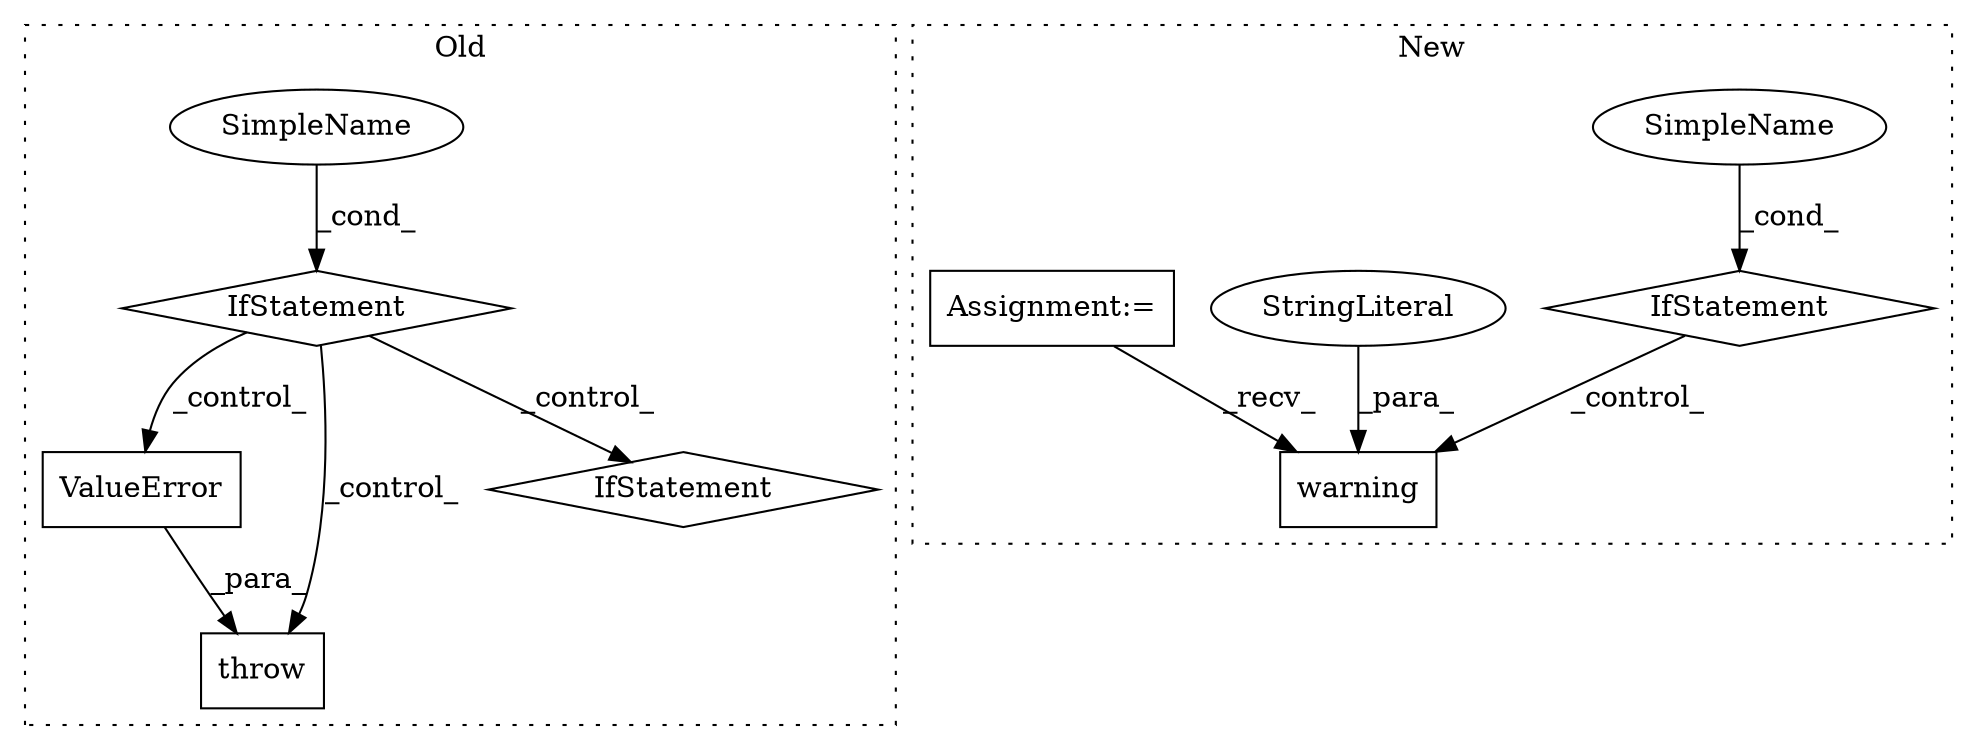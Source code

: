 digraph G {
subgraph cluster0 {
1 [label="IfStatement" a="25" s="2009,2070" l="4,2" shape="diamond"];
7 [label="ValueError" a="32" s="2086,2159" l="11,1" shape="box"];
8 [label="SimpleName" a="42" s="" l="" shape="ellipse"];
9 [label="throw" a="53" s="2080" l="6" shape="box"];
10 [label="IfStatement" a="25" s="3069,3112" l="4,2" shape="diamond"];
label = "Old";
style="dotted";
}
subgraph cluster1 {
2 [label="warning" a="32" s="3033,3228" l="8,1" shape="box"];
3 [label="IfStatement" a="25" s="1778,1869" l="4,2" shape="diamond"];
4 [label="SimpleName" a="42" s="" l="" shape="ellipse"];
5 [label="StringLiteral" a="45" s="3041" l="187" shape="ellipse"];
6 [label="Assignment:=" a="7" s="1717" l="7" shape="box"];
label = "New";
style="dotted";
}
1 -> 10 [label="_control_"];
1 -> 7 [label="_control_"];
1 -> 9 [label="_control_"];
3 -> 2 [label="_control_"];
4 -> 3 [label="_cond_"];
5 -> 2 [label="_para_"];
6 -> 2 [label="_recv_"];
7 -> 9 [label="_para_"];
8 -> 1 [label="_cond_"];
}